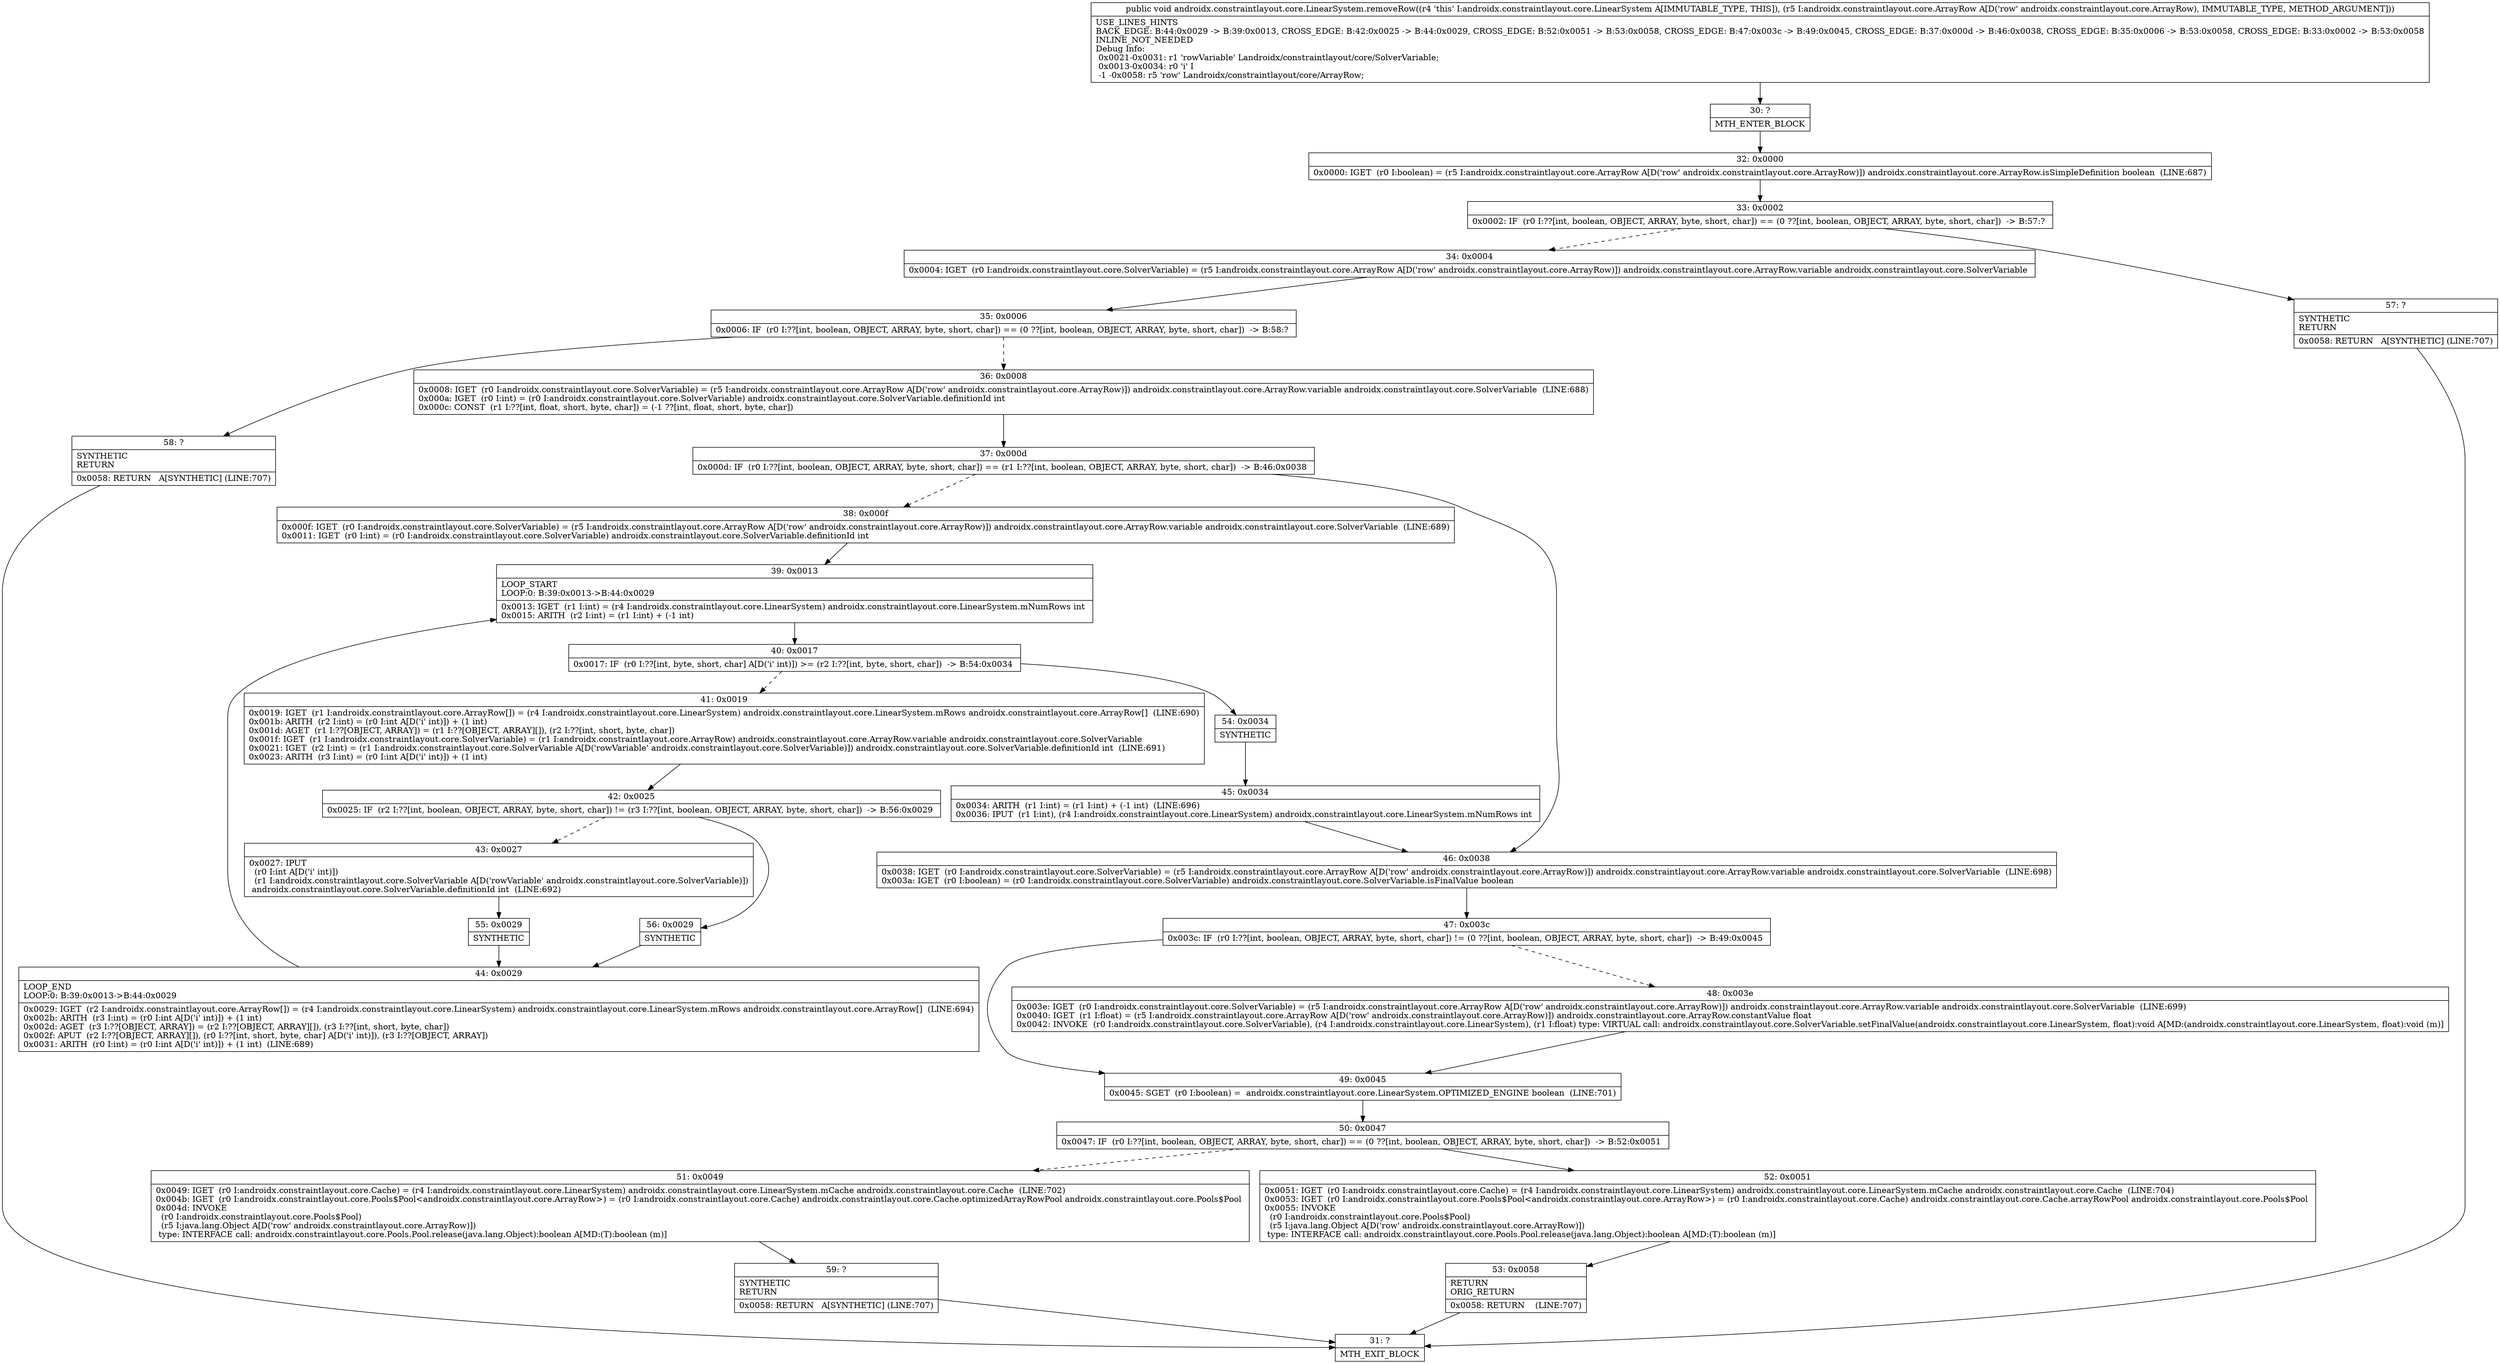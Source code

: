 digraph "CFG forandroidx.constraintlayout.core.LinearSystem.removeRow(Landroidx\/constraintlayout\/core\/ArrayRow;)V" {
Node_30 [shape=record,label="{30\:\ ?|MTH_ENTER_BLOCK\l}"];
Node_32 [shape=record,label="{32\:\ 0x0000|0x0000: IGET  (r0 I:boolean) = (r5 I:androidx.constraintlayout.core.ArrayRow A[D('row' androidx.constraintlayout.core.ArrayRow)]) androidx.constraintlayout.core.ArrayRow.isSimpleDefinition boolean  (LINE:687)\l}"];
Node_33 [shape=record,label="{33\:\ 0x0002|0x0002: IF  (r0 I:??[int, boolean, OBJECT, ARRAY, byte, short, char]) == (0 ??[int, boolean, OBJECT, ARRAY, byte, short, char])  \-\> B:57:? \l}"];
Node_34 [shape=record,label="{34\:\ 0x0004|0x0004: IGET  (r0 I:androidx.constraintlayout.core.SolverVariable) = (r5 I:androidx.constraintlayout.core.ArrayRow A[D('row' androidx.constraintlayout.core.ArrayRow)]) androidx.constraintlayout.core.ArrayRow.variable androidx.constraintlayout.core.SolverVariable \l}"];
Node_35 [shape=record,label="{35\:\ 0x0006|0x0006: IF  (r0 I:??[int, boolean, OBJECT, ARRAY, byte, short, char]) == (0 ??[int, boolean, OBJECT, ARRAY, byte, short, char])  \-\> B:58:? \l}"];
Node_36 [shape=record,label="{36\:\ 0x0008|0x0008: IGET  (r0 I:androidx.constraintlayout.core.SolverVariable) = (r5 I:androidx.constraintlayout.core.ArrayRow A[D('row' androidx.constraintlayout.core.ArrayRow)]) androidx.constraintlayout.core.ArrayRow.variable androidx.constraintlayout.core.SolverVariable  (LINE:688)\l0x000a: IGET  (r0 I:int) = (r0 I:androidx.constraintlayout.core.SolverVariable) androidx.constraintlayout.core.SolverVariable.definitionId int \l0x000c: CONST  (r1 I:??[int, float, short, byte, char]) = (\-1 ??[int, float, short, byte, char]) \l}"];
Node_37 [shape=record,label="{37\:\ 0x000d|0x000d: IF  (r0 I:??[int, boolean, OBJECT, ARRAY, byte, short, char]) == (r1 I:??[int, boolean, OBJECT, ARRAY, byte, short, char])  \-\> B:46:0x0038 \l}"];
Node_38 [shape=record,label="{38\:\ 0x000f|0x000f: IGET  (r0 I:androidx.constraintlayout.core.SolverVariable) = (r5 I:androidx.constraintlayout.core.ArrayRow A[D('row' androidx.constraintlayout.core.ArrayRow)]) androidx.constraintlayout.core.ArrayRow.variable androidx.constraintlayout.core.SolverVariable  (LINE:689)\l0x0011: IGET  (r0 I:int) = (r0 I:androidx.constraintlayout.core.SolverVariable) androidx.constraintlayout.core.SolverVariable.definitionId int \l}"];
Node_39 [shape=record,label="{39\:\ 0x0013|LOOP_START\lLOOP:0: B:39:0x0013\-\>B:44:0x0029\l|0x0013: IGET  (r1 I:int) = (r4 I:androidx.constraintlayout.core.LinearSystem) androidx.constraintlayout.core.LinearSystem.mNumRows int \l0x0015: ARITH  (r2 I:int) = (r1 I:int) + (\-1 int) \l}"];
Node_40 [shape=record,label="{40\:\ 0x0017|0x0017: IF  (r0 I:??[int, byte, short, char] A[D('i' int)]) \>= (r2 I:??[int, byte, short, char])  \-\> B:54:0x0034 \l}"];
Node_41 [shape=record,label="{41\:\ 0x0019|0x0019: IGET  (r1 I:androidx.constraintlayout.core.ArrayRow[]) = (r4 I:androidx.constraintlayout.core.LinearSystem) androidx.constraintlayout.core.LinearSystem.mRows androidx.constraintlayout.core.ArrayRow[]  (LINE:690)\l0x001b: ARITH  (r2 I:int) = (r0 I:int A[D('i' int)]) + (1 int) \l0x001d: AGET  (r1 I:??[OBJECT, ARRAY]) = (r1 I:??[OBJECT, ARRAY][]), (r2 I:??[int, short, byte, char]) \l0x001f: IGET  (r1 I:androidx.constraintlayout.core.SolverVariable) = (r1 I:androidx.constraintlayout.core.ArrayRow) androidx.constraintlayout.core.ArrayRow.variable androidx.constraintlayout.core.SolverVariable \l0x0021: IGET  (r2 I:int) = (r1 I:androidx.constraintlayout.core.SolverVariable A[D('rowVariable' androidx.constraintlayout.core.SolverVariable)]) androidx.constraintlayout.core.SolverVariable.definitionId int  (LINE:691)\l0x0023: ARITH  (r3 I:int) = (r0 I:int A[D('i' int)]) + (1 int) \l}"];
Node_42 [shape=record,label="{42\:\ 0x0025|0x0025: IF  (r2 I:??[int, boolean, OBJECT, ARRAY, byte, short, char]) != (r3 I:??[int, boolean, OBJECT, ARRAY, byte, short, char])  \-\> B:56:0x0029 \l}"];
Node_43 [shape=record,label="{43\:\ 0x0027|0x0027: IPUT  \l  (r0 I:int A[D('i' int)])\l  (r1 I:androidx.constraintlayout.core.SolverVariable A[D('rowVariable' androidx.constraintlayout.core.SolverVariable)])\l androidx.constraintlayout.core.SolverVariable.definitionId int  (LINE:692)\l}"];
Node_55 [shape=record,label="{55\:\ 0x0029|SYNTHETIC\l}"];
Node_44 [shape=record,label="{44\:\ 0x0029|LOOP_END\lLOOP:0: B:39:0x0013\-\>B:44:0x0029\l|0x0029: IGET  (r2 I:androidx.constraintlayout.core.ArrayRow[]) = (r4 I:androidx.constraintlayout.core.LinearSystem) androidx.constraintlayout.core.LinearSystem.mRows androidx.constraintlayout.core.ArrayRow[]  (LINE:694)\l0x002b: ARITH  (r3 I:int) = (r0 I:int A[D('i' int)]) + (1 int) \l0x002d: AGET  (r3 I:??[OBJECT, ARRAY]) = (r2 I:??[OBJECT, ARRAY][]), (r3 I:??[int, short, byte, char]) \l0x002f: APUT  (r2 I:??[OBJECT, ARRAY][]), (r0 I:??[int, short, byte, char] A[D('i' int)]), (r3 I:??[OBJECT, ARRAY]) \l0x0031: ARITH  (r0 I:int) = (r0 I:int A[D('i' int)]) + (1 int)  (LINE:689)\l}"];
Node_56 [shape=record,label="{56\:\ 0x0029|SYNTHETIC\l}"];
Node_54 [shape=record,label="{54\:\ 0x0034|SYNTHETIC\l}"];
Node_45 [shape=record,label="{45\:\ 0x0034|0x0034: ARITH  (r1 I:int) = (r1 I:int) + (\-1 int)  (LINE:696)\l0x0036: IPUT  (r1 I:int), (r4 I:androidx.constraintlayout.core.LinearSystem) androidx.constraintlayout.core.LinearSystem.mNumRows int \l}"];
Node_46 [shape=record,label="{46\:\ 0x0038|0x0038: IGET  (r0 I:androidx.constraintlayout.core.SolverVariable) = (r5 I:androidx.constraintlayout.core.ArrayRow A[D('row' androidx.constraintlayout.core.ArrayRow)]) androidx.constraintlayout.core.ArrayRow.variable androidx.constraintlayout.core.SolverVariable  (LINE:698)\l0x003a: IGET  (r0 I:boolean) = (r0 I:androidx.constraintlayout.core.SolverVariable) androidx.constraintlayout.core.SolverVariable.isFinalValue boolean \l}"];
Node_47 [shape=record,label="{47\:\ 0x003c|0x003c: IF  (r0 I:??[int, boolean, OBJECT, ARRAY, byte, short, char]) != (0 ??[int, boolean, OBJECT, ARRAY, byte, short, char])  \-\> B:49:0x0045 \l}"];
Node_48 [shape=record,label="{48\:\ 0x003e|0x003e: IGET  (r0 I:androidx.constraintlayout.core.SolverVariable) = (r5 I:androidx.constraintlayout.core.ArrayRow A[D('row' androidx.constraintlayout.core.ArrayRow)]) androidx.constraintlayout.core.ArrayRow.variable androidx.constraintlayout.core.SolverVariable  (LINE:699)\l0x0040: IGET  (r1 I:float) = (r5 I:androidx.constraintlayout.core.ArrayRow A[D('row' androidx.constraintlayout.core.ArrayRow)]) androidx.constraintlayout.core.ArrayRow.constantValue float \l0x0042: INVOKE  (r0 I:androidx.constraintlayout.core.SolverVariable), (r4 I:androidx.constraintlayout.core.LinearSystem), (r1 I:float) type: VIRTUAL call: androidx.constraintlayout.core.SolverVariable.setFinalValue(androidx.constraintlayout.core.LinearSystem, float):void A[MD:(androidx.constraintlayout.core.LinearSystem, float):void (m)]\l}"];
Node_49 [shape=record,label="{49\:\ 0x0045|0x0045: SGET  (r0 I:boolean) =  androidx.constraintlayout.core.LinearSystem.OPTIMIZED_ENGINE boolean  (LINE:701)\l}"];
Node_50 [shape=record,label="{50\:\ 0x0047|0x0047: IF  (r0 I:??[int, boolean, OBJECT, ARRAY, byte, short, char]) == (0 ??[int, boolean, OBJECT, ARRAY, byte, short, char])  \-\> B:52:0x0051 \l}"];
Node_51 [shape=record,label="{51\:\ 0x0049|0x0049: IGET  (r0 I:androidx.constraintlayout.core.Cache) = (r4 I:androidx.constraintlayout.core.LinearSystem) androidx.constraintlayout.core.LinearSystem.mCache androidx.constraintlayout.core.Cache  (LINE:702)\l0x004b: IGET  (r0 I:androidx.constraintlayout.core.Pools$Pool\<androidx.constraintlayout.core.ArrayRow\>) = (r0 I:androidx.constraintlayout.core.Cache) androidx.constraintlayout.core.Cache.optimizedArrayRowPool androidx.constraintlayout.core.Pools$Pool \l0x004d: INVOKE  \l  (r0 I:androidx.constraintlayout.core.Pools$Pool)\l  (r5 I:java.lang.Object A[D('row' androidx.constraintlayout.core.ArrayRow)])\l type: INTERFACE call: androidx.constraintlayout.core.Pools.Pool.release(java.lang.Object):boolean A[MD:(T):boolean (m)]\l}"];
Node_59 [shape=record,label="{59\:\ ?|SYNTHETIC\lRETURN\l|0x0058: RETURN   A[SYNTHETIC] (LINE:707)\l}"];
Node_31 [shape=record,label="{31\:\ ?|MTH_EXIT_BLOCK\l}"];
Node_52 [shape=record,label="{52\:\ 0x0051|0x0051: IGET  (r0 I:androidx.constraintlayout.core.Cache) = (r4 I:androidx.constraintlayout.core.LinearSystem) androidx.constraintlayout.core.LinearSystem.mCache androidx.constraintlayout.core.Cache  (LINE:704)\l0x0053: IGET  (r0 I:androidx.constraintlayout.core.Pools$Pool\<androidx.constraintlayout.core.ArrayRow\>) = (r0 I:androidx.constraintlayout.core.Cache) androidx.constraintlayout.core.Cache.arrayRowPool androidx.constraintlayout.core.Pools$Pool \l0x0055: INVOKE  \l  (r0 I:androidx.constraintlayout.core.Pools$Pool)\l  (r5 I:java.lang.Object A[D('row' androidx.constraintlayout.core.ArrayRow)])\l type: INTERFACE call: androidx.constraintlayout.core.Pools.Pool.release(java.lang.Object):boolean A[MD:(T):boolean (m)]\l}"];
Node_53 [shape=record,label="{53\:\ 0x0058|RETURN\lORIG_RETURN\l|0x0058: RETURN    (LINE:707)\l}"];
Node_58 [shape=record,label="{58\:\ ?|SYNTHETIC\lRETURN\l|0x0058: RETURN   A[SYNTHETIC] (LINE:707)\l}"];
Node_57 [shape=record,label="{57\:\ ?|SYNTHETIC\lRETURN\l|0x0058: RETURN   A[SYNTHETIC] (LINE:707)\l}"];
MethodNode[shape=record,label="{public void androidx.constraintlayout.core.LinearSystem.removeRow((r4 'this' I:androidx.constraintlayout.core.LinearSystem A[IMMUTABLE_TYPE, THIS]), (r5 I:androidx.constraintlayout.core.ArrayRow A[D('row' androidx.constraintlayout.core.ArrayRow), IMMUTABLE_TYPE, METHOD_ARGUMENT]))  | USE_LINES_HINTS\lBACK_EDGE: B:44:0x0029 \-\> B:39:0x0013, CROSS_EDGE: B:42:0x0025 \-\> B:44:0x0029, CROSS_EDGE: B:52:0x0051 \-\> B:53:0x0058, CROSS_EDGE: B:47:0x003c \-\> B:49:0x0045, CROSS_EDGE: B:37:0x000d \-\> B:46:0x0038, CROSS_EDGE: B:35:0x0006 \-\> B:53:0x0058, CROSS_EDGE: B:33:0x0002 \-\> B:53:0x0058\lINLINE_NOT_NEEDED\lDebug Info:\l  0x0021\-0x0031: r1 'rowVariable' Landroidx\/constraintlayout\/core\/SolverVariable;\l  0x0013\-0x0034: r0 'i' I\l  \-1 \-0x0058: r5 'row' Landroidx\/constraintlayout\/core\/ArrayRow;\l}"];
MethodNode -> Node_30;Node_30 -> Node_32;
Node_32 -> Node_33;
Node_33 -> Node_34[style=dashed];
Node_33 -> Node_57;
Node_34 -> Node_35;
Node_35 -> Node_36[style=dashed];
Node_35 -> Node_58;
Node_36 -> Node_37;
Node_37 -> Node_38[style=dashed];
Node_37 -> Node_46;
Node_38 -> Node_39;
Node_39 -> Node_40;
Node_40 -> Node_41[style=dashed];
Node_40 -> Node_54;
Node_41 -> Node_42;
Node_42 -> Node_43[style=dashed];
Node_42 -> Node_56;
Node_43 -> Node_55;
Node_55 -> Node_44;
Node_44 -> Node_39;
Node_56 -> Node_44;
Node_54 -> Node_45;
Node_45 -> Node_46;
Node_46 -> Node_47;
Node_47 -> Node_48[style=dashed];
Node_47 -> Node_49;
Node_48 -> Node_49;
Node_49 -> Node_50;
Node_50 -> Node_51[style=dashed];
Node_50 -> Node_52;
Node_51 -> Node_59;
Node_59 -> Node_31;
Node_52 -> Node_53;
Node_53 -> Node_31;
Node_58 -> Node_31;
Node_57 -> Node_31;
}

